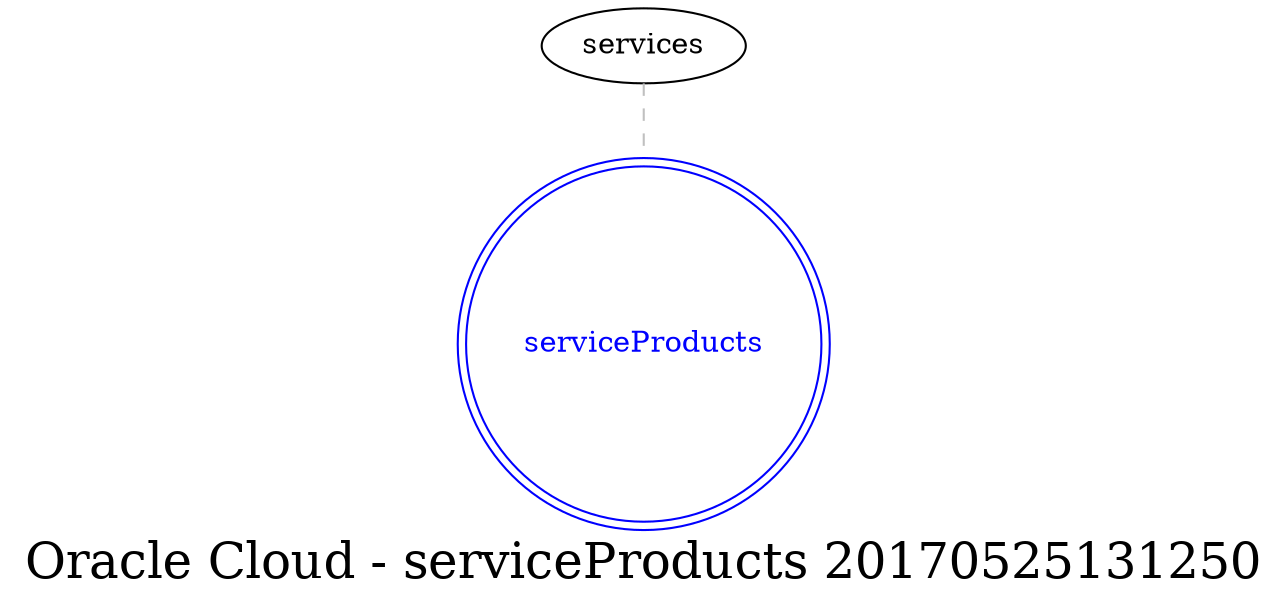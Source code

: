 digraph LexiconGraph {
graph[label="Oracle Cloud - serviceProducts 20170525131250", fontsize=24]
splines=true
"serviceProducts" [color=blue, fontcolor=blue, shape=doublecircle]
"services" -> "serviceProducts" [color=grey, fontcolor=grey, arrowhead=none, arrowtail=none, style=dashed]
}
